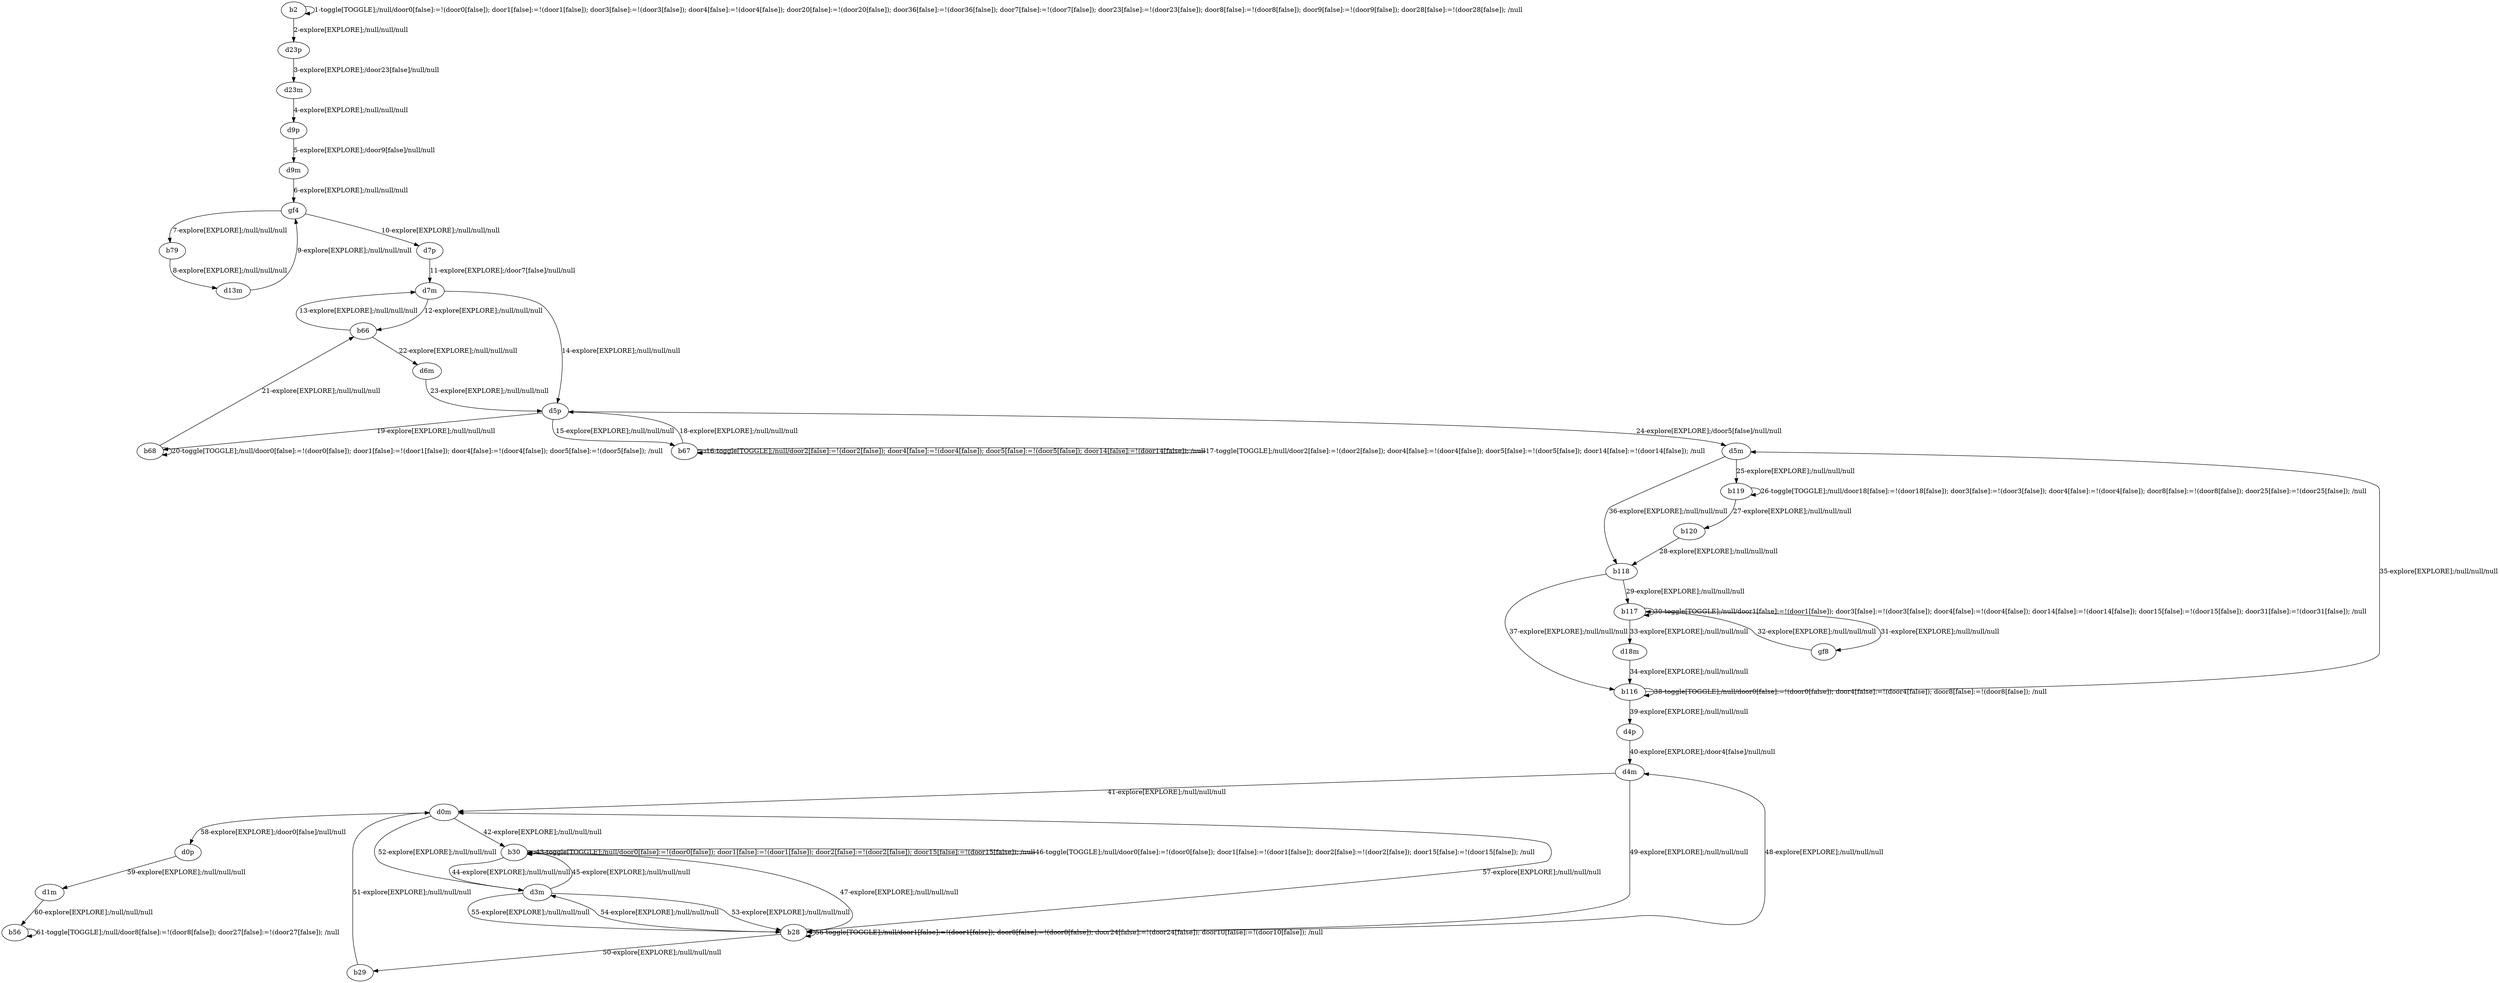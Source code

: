# Total number of goals covered by this test: 3
# b28 --> b29
# b29 --> d0m
# d0m --> d3m

digraph g {
"b2" -> "b2" [label = "1-toggle[TOGGLE];/null/door0[false]:=!(door0[false]); door1[false]:=!(door1[false]); door3[false]:=!(door3[false]); door4[false]:=!(door4[false]); door20[false]:=!(door20[false]); door36[false]:=!(door36[false]); door7[false]:=!(door7[false]); door23[false]:=!(door23[false]); door8[false]:=!(door8[false]); door9[false]:=!(door9[false]); door28[false]:=!(door28[false]); /null"];
"b2" -> "d23p" [label = "2-explore[EXPLORE];/null/null/null"];
"d23p" -> "d23m" [label = "3-explore[EXPLORE];/door23[false]/null/null"];
"d23m" -> "d9p" [label = "4-explore[EXPLORE];/null/null/null"];
"d9p" -> "d9m" [label = "5-explore[EXPLORE];/door9[false]/null/null"];
"d9m" -> "gf4" [label = "6-explore[EXPLORE];/null/null/null"];
"gf4" -> "b79" [label = "7-explore[EXPLORE];/null/null/null"];
"b79" -> "d13m" [label = "8-explore[EXPLORE];/null/null/null"];
"d13m" -> "gf4" [label = "9-explore[EXPLORE];/null/null/null"];
"gf4" -> "d7p" [label = "10-explore[EXPLORE];/null/null/null"];
"d7p" -> "d7m" [label = "11-explore[EXPLORE];/door7[false]/null/null"];
"d7m" -> "b66" [label = "12-explore[EXPLORE];/null/null/null"];
"b66" -> "d7m" [label = "13-explore[EXPLORE];/null/null/null"];
"d7m" -> "d5p" [label = "14-explore[EXPLORE];/null/null/null"];
"d5p" -> "b67" [label = "15-explore[EXPLORE];/null/null/null"];
"b67" -> "b67" [label = "16-toggle[TOGGLE];/null/door2[false]:=!(door2[false]); door4[false]:=!(door4[false]); door5[false]:=!(door5[false]); door14[false]:=!(door14[false]); /null"];
"b67" -> "b67" [label = "17-toggle[TOGGLE];/null/door2[false]:=!(door2[false]); door4[false]:=!(door4[false]); door5[false]:=!(door5[false]); door14[false]:=!(door14[false]); /null"];
"b67" -> "d5p" [label = "18-explore[EXPLORE];/null/null/null"];
"d5p" -> "b68" [label = "19-explore[EXPLORE];/null/null/null"];
"b68" -> "b68" [label = "20-toggle[TOGGLE];/null/door0[false]:=!(door0[false]); door1[false]:=!(door1[false]); door4[false]:=!(door4[false]); door5[false]:=!(door5[false]); /null"];
"b68" -> "b66" [label = "21-explore[EXPLORE];/null/null/null"];
"b66" -> "d6m" [label = "22-explore[EXPLORE];/null/null/null"];
"d6m" -> "d5p" [label = "23-explore[EXPLORE];/null/null/null"];
"d5p" -> "d5m" [label = "24-explore[EXPLORE];/door5[false]/null/null"];
"d5m" -> "b119" [label = "25-explore[EXPLORE];/null/null/null"];
"b119" -> "b119" [label = "26-toggle[TOGGLE];/null/door18[false]:=!(door18[false]); door3[false]:=!(door3[false]); door4[false]:=!(door4[false]); door8[false]:=!(door8[false]); door25[false]:=!(door25[false]); /null"];
"b119" -> "b120" [label = "27-explore[EXPLORE];/null/null/null"];
"b120" -> "b118" [label = "28-explore[EXPLORE];/null/null/null"];
"b118" -> "b117" [label = "29-explore[EXPLORE];/null/null/null"];
"b117" -> "b117" [label = "30-toggle[TOGGLE];/null/door1[false]:=!(door1[false]); door3[false]:=!(door3[false]); door4[false]:=!(door4[false]); door14[false]:=!(door14[false]); door15[false]:=!(door15[false]); door31[false]:=!(door31[false]); /null"];
"b117" -> "gf8" [label = "31-explore[EXPLORE];/null/null/null"];
"gf8" -> "b117" [label = "32-explore[EXPLORE];/null/null/null"];
"b117" -> "d18m" [label = "33-explore[EXPLORE];/null/null/null"];
"d18m" -> "b116" [label = "34-explore[EXPLORE];/null/null/null"];
"b116" -> "d5m" [label = "35-explore[EXPLORE];/null/null/null"];
"d5m" -> "b118" [label = "36-explore[EXPLORE];/null/null/null"];
"b118" -> "b116" [label = "37-explore[EXPLORE];/null/null/null"];
"b116" -> "b116" [label = "38-toggle[TOGGLE];/null/door0[false]:=!(door0[false]); door4[false]:=!(door4[false]); door8[false]:=!(door8[false]); /null"];
"b116" -> "d4p" [label = "39-explore[EXPLORE];/null/null/null"];
"d4p" -> "d4m" [label = "40-explore[EXPLORE];/door4[false]/null/null"];
"d4m" -> "d0m" [label = "41-explore[EXPLORE];/null/null/null"];
"d0m" -> "b30" [label = "42-explore[EXPLORE];/null/null/null"];
"b30" -> "b30" [label = "43-toggle[TOGGLE];/null/door0[false]:=!(door0[false]); door1[false]:=!(door1[false]); door2[false]:=!(door2[false]); door15[false]:=!(door15[false]); /null"];
"b30" -> "d3m" [label = "44-explore[EXPLORE];/null/null/null"];
"d3m" -> "b30" [label = "45-explore[EXPLORE];/null/null/null"];
"b30" -> "b30" [label = "46-toggle[TOGGLE];/null/door0[false]:=!(door0[false]); door1[false]:=!(door1[false]); door2[false]:=!(door2[false]); door15[false]:=!(door15[false]); /null"];
"b30" -> "b28" [label = "47-explore[EXPLORE];/null/null/null"];
"b28" -> "d4m" [label = "48-explore[EXPLORE];/null/null/null"];
"d4m" -> "b28" [label = "49-explore[EXPLORE];/null/null/null"];
"b28" -> "b29" [label = "50-explore[EXPLORE];/null/null/null"];
"b29" -> "d0m" [label = "51-explore[EXPLORE];/null/null/null"];
"d0m" -> "d3m" [label = "52-explore[EXPLORE];/null/null/null"];
"d3m" -> "b28" [label = "53-explore[EXPLORE];/null/null/null"];
"b28" -> "d3m" [label = "54-explore[EXPLORE];/null/null/null"];
"d3m" -> "b28" [label = "55-explore[EXPLORE];/null/null/null"];
"b28" -> "b28" [label = "56-toggle[TOGGLE];/null/door1[false]:=!(door1[false]); door8[false]:=!(door8[false]); door24[false]:=!(door24[false]); door10[false]:=!(door10[false]); /null"];
"b28" -> "d0m" [label = "57-explore[EXPLORE];/null/null/null"];
"d0m" -> "d0p" [label = "58-explore[EXPLORE];/door0[false]/null/null"];
"d0p" -> "d1m" [label = "59-explore[EXPLORE];/null/null/null"];
"d1m" -> "b56" [label = "60-explore[EXPLORE];/null/null/null"];
"b56" -> "b56" [label = "61-toggle[TOGGLE];/null/door8[false]:=!(door8[false]); door27[false]:=!(door27[false]); /null"];
}